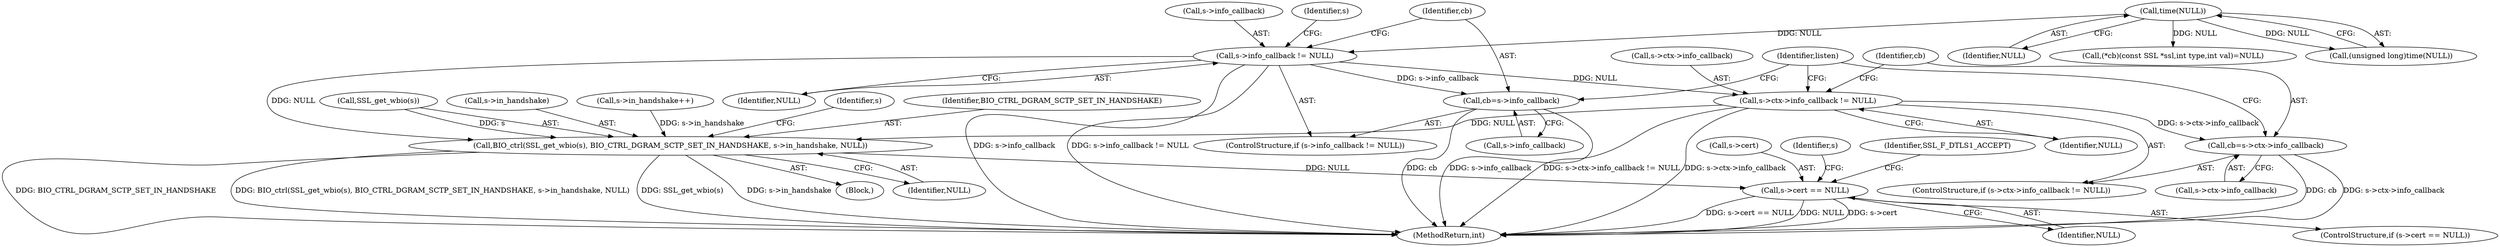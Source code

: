 digraph "0_openssl_ce325c60c74b0fa784f5872404b722e120e5cab0@pointer" {
"1000180" [label="(Call,s->info_callback != NULL)"];
"1000150" [label="(Call,time(NULL))"];
"1000185" [label="(Call,cb=s->info_callback)"];
"1000192" [label="(Call,s->ctx->info_callback != NULL)"];
"1000199" [label="(Call,cb=s->ctx->info_callback)"];
"1000233" [label="(Call,BIO_ctrl(SSL_get_wbio(s), BIO_CTRL_DGRAM_SCTP_SET_IN_HANDSHAKE, s->in_handshake, NULL))"];
"1000242" [label="(Call,s->cert == NULL)"];
"1000195" [label="(Identifier,s)"];
"1000143" [label="(Block,)"];
"1000207" [label="(Identifier,listen)"];
"1000198" [label="(Identifier,NULL)"];
"1000200" [label="(Identifier,cb)"];
"1000191" [label="(ControlStructure,if (s->ctx->info_callback != NULL))"];
"1000186" [label="(Identifier,cb)"];
"1000150" [label="(Call,time(NULL))"];
"1000180" [label="(Call,s->info_callback != NULL)"];
"1000187" [label="(Call,s->info_callback)"];
"1000201" [label="(Call,s->ctx->info_callback)"];
"1000153" [label="(Call,(*cb)(const SSL *ssl,int type,int val)=NULL)"];
"1000249" [label="(Identifier,SSL_F_DTLS1_ACCEPT)"];
"1000192" [label="(Call,s->ctx->info_callback != NULL)"];
"1000184" [label="(Identifier,NULL)"];
"1000148" [label="(Call,(unsigned long)time(NULL))"];
"1000270" [label="(MethodReturn,int)"];
"1000179" [label="(ControlStructure,if (s->info_callback != NULL))"];
"1000234" [label="(Call,SSL_get_wbio(s))"];
"1000246" [label="(Identifier,NULL)"];
"1000237" [label="(Call,s->in_handshake)"];
"1000213" [label="(Call,s->in_handshake++)"];
"1000181" [label="(Call,s->info_callback)"];
"1000244" [label="(Identifier,s)"];
"1000185" [label="(Call,cb=s->info_callback)"];
"1000233" [label="(Call,BIO_ctrl(SSL_get_wbio(s), BIO_CTRL_DGRAM_SCTP_SET_IN_HANDSHAKE, s->in_handshake, NULL))"];
"1000243" [label="(Call,s->cert)"];
"1000242" [label="(Call,s->cert == NULL)"];
"1000236" [label="(Identifier,BIO_CTRL_DGRAM_SCTP_SET_IN_HANDSHAKE)"];
"1000241" [label="(ControlStructure,if (s->cert == NULL))"];
"1000256" [label="(Identifier,s)"];
"1000199" [label="(Call,cb=s->ctx->info_callback)"];
"1000193" [label="(Call,s->ctx->info_callback)"];
"1000151" [label="(Identifier,NULL)"];
"1000240" [label="(Identifier,NULL)"];
"1000180" -> "1000179"  [label="AST: "];
"1000180" -> "1000184"  [label="CFG: "];
"1000181" -> "1000180"  [label="AST: "];
"1000184" -> "1000180"  [label="AST: "];
"1000186" -> "1000180"  [label="CFG: "];
"1000195" -> "1000180"  [label="CFG: "];
"1000180" -> "1000270"  [label="DDG: s->info_callback"];
"1000180" -> "1000270"  [label="DDG: s->info_callback != NULL"];
"1000150" -> "1000180"  [label="DDG: NULL"];
"1000180" -> "1000185"  [label="DDG: s->info_callback"];
"1000180" -> "1000192"  [label="DDG: NULL"];
"1000180" -> "1000233"  [label="DDG: NULL"];
"1000150" -> "1000148"  [label="AST: "];
"1000150" -> "1000151"  [label="CFG: "];
"1000151" -> "1000150"  [label="AST: "];
"1000148" -> "1000150"  [label="CFG: "];
"1000150" -> "1000148"  [label="DDG: NULL"];
"1000150" -> "1000153"  [label="DDG: NULL"];
"1000185" -> "1000179"  [label="AST: "];
"1000185" -> "1000187"  [label="CFG: "];
"1000186" -> "1000185"  [label="AST: "];
"1000187" -> "1000185"  [label="AST: "];
"1000207" -> "1000185"  [label="CFG: "];
"1000185" -> "1000270"  [label="DDG: cb"];
"1000185" -> "1000270"  [label="DDG: s->info_callback"];
"1000192" -> "1000191"  [label="AST: "];
"1000192" -> "1000198"  [label="CFG: "];
"1000193" -> "1000192"  [label="AST: "];
"1000198" -> "1000192"  [label="AST: "];
"1000200" -> "1000192"  [label="CFG: "];
"1000207" -> "1000192"  [label="CFG: "];
"1000192" -> "1000270"  [label="DDG: s->ctx->info_callback != NULL"];
"1000192" -> "1000270"  [label="DDG: s->ctx->info_callback"];
"1000192" -> "1000199"  [label="DDG: s->ctx->info_callback"];
"1000192" -> "1000233"  [label="DDG: NULL"];
"1000199" -> "1000191"  [label="AST: "];
"1000199" -> "1000201"  [label="CFG: "];
"1000200" -> "1000199"  [label="AST: "];
"1000201" -> "1000199"  [label="AST: "];
"1000207" -> "1000199"  [label="CFG: "];
"1000199" -> "1000270"  [label="DDG: cb"];
"1000199" -> "1000270"  [label="DDG: s->ctx->info_callback"];
"1000233" -> "1000143"  [label="AST: "];
"1000233" -> "1000240"  [label="CFG: "];
"1000234" -> "1000233"  [label="AST: "];
"1000236" -> "1000233"  [label="AST: "];
"1000237" -> "1000233"  [label="AST: "];
"1000240" -> "1000233"  [label="AST: "];
"1000244" -> "1000233"  [label="CFG: "];
"1000233" -> "1000270"  [label="DDG: s->in_handshake"];
"1000233" -> "1000270"  [label="DDG: BIO_CTRL_DGRAM_SCTP_SET_IN_HANDSHAKE"];
"1000233" -> "1000270"  [label="DDG: BIO_ctrl(SSL_get_wbio(s), BIO_CTRL_DGRAM_SCTP_SET_IN_HANDSHAKE, s->in_handshake, NULL)"];
"1000233" -> "1000270"  [label="DDG: SSL_get_wbio(s)"];
"1000234" -> "1000233"  [label="DDG: s"];
"1000213" -> "1000233"  [label="DDG: s->in_handshake"];
"1000233" -> "1000242"  [label="DDG: NULL"];
"1000242" -> "1000241"  [label="AST: "];
"1000242" -> "1000246"  [label="CFG: "];
"1000243" -> "1000242"  [label="AST: "];
"1000246" -> "1000242"  [label="AST: "];
"1000249" -> "1000242"  [label="CFG: "];
"1000256" -> "1000242"  [label="CFG: "];
"1000242" -> "1000270"  [label="DDG: s->cert == NULL"];
"1000242" -> "1000270"  [label="DDG: NULL"];
"1000242" -> "1000270"  [label="DDG: s->cert"];
}
